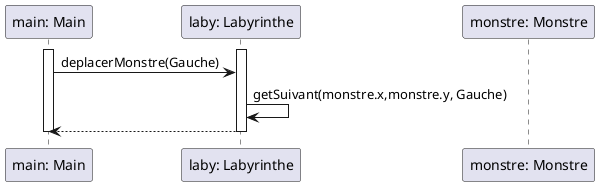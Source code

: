 @startuml
participant "main: Main" as main
participant "laby: Labyrinthe" as laby
participant "monstre: Monstre" as monstre

activate main
    activate laby
        main -> laby : deplacerMonstre(Gauche)
        laby -> laby : getSuivant(monstre.x,monstre.y, Gauche)
        main <-- laby
    deactivate laby

deactivate main


@enduml